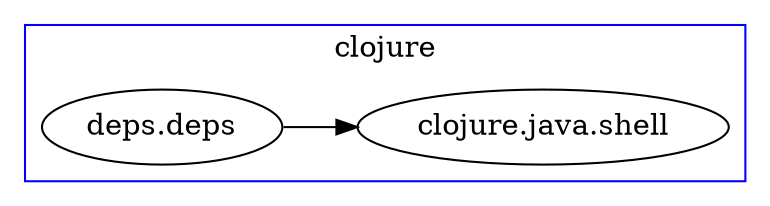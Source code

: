 digraph simple_hierarchy {
 graph [rankdir = "LR"];
 deps_deps->clojure_java_shell;
 subgraph cluster_clojure {
label="clojure";
color=blue;
clojure_java_shell[label="clojure.java.shell"];
deps_deps[label="deps.deps"];
} subgraph cluster_java {
label="java";
color=red;
}}